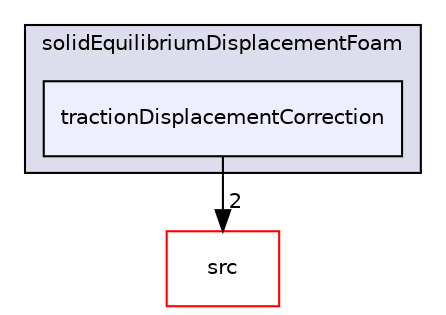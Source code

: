 digraph "applications/solvers/stressAnalysis/solidEquilibriumDisplacementFoam/tractionDisplacementCorrection" {
  bgcolor=transparent;
  compound=true
  node [ fontsize="10", fontname="Helvetica"];
  edge [ labelfontsize="10", labelfontname="Helvetica"];
  subgraph clusterdir_c8f91b40afbb779ea3f2ce855a63e7b5 {
    graph [ bgcolor="#ddddee", pencolor="black", label="solidEquilibriumDisplacementFoam" fontname="Helvetica", fontsize="10", URL="dir_c8f91b40afbb779ea3f2ce855a63e7b5.html"]
  dir_22e19ad90339695800deaab7faa4fde9 [shape=box, label="tractionDisplacementCorrection", style="filled", fillcolor="#eeeeff", pencolor="black", URL="dir_22e19ad90339695800deaab7faa4fde9.html"];
  }
  dir_68267d1309a1af8e8297ef4c3efbcdba [shape=box label="src" color="red" URL="dir_68267d1309a1af8e8297ef4c3efbcdba.html"];
  dir_22e19ad90339695800deaab7faa4fde9->dir_68267d1309a1af8e8297ef4c3efbcdba [headlabel="2", labeldistance=1.5 headhref="dir_000459_000736.html"];
}
